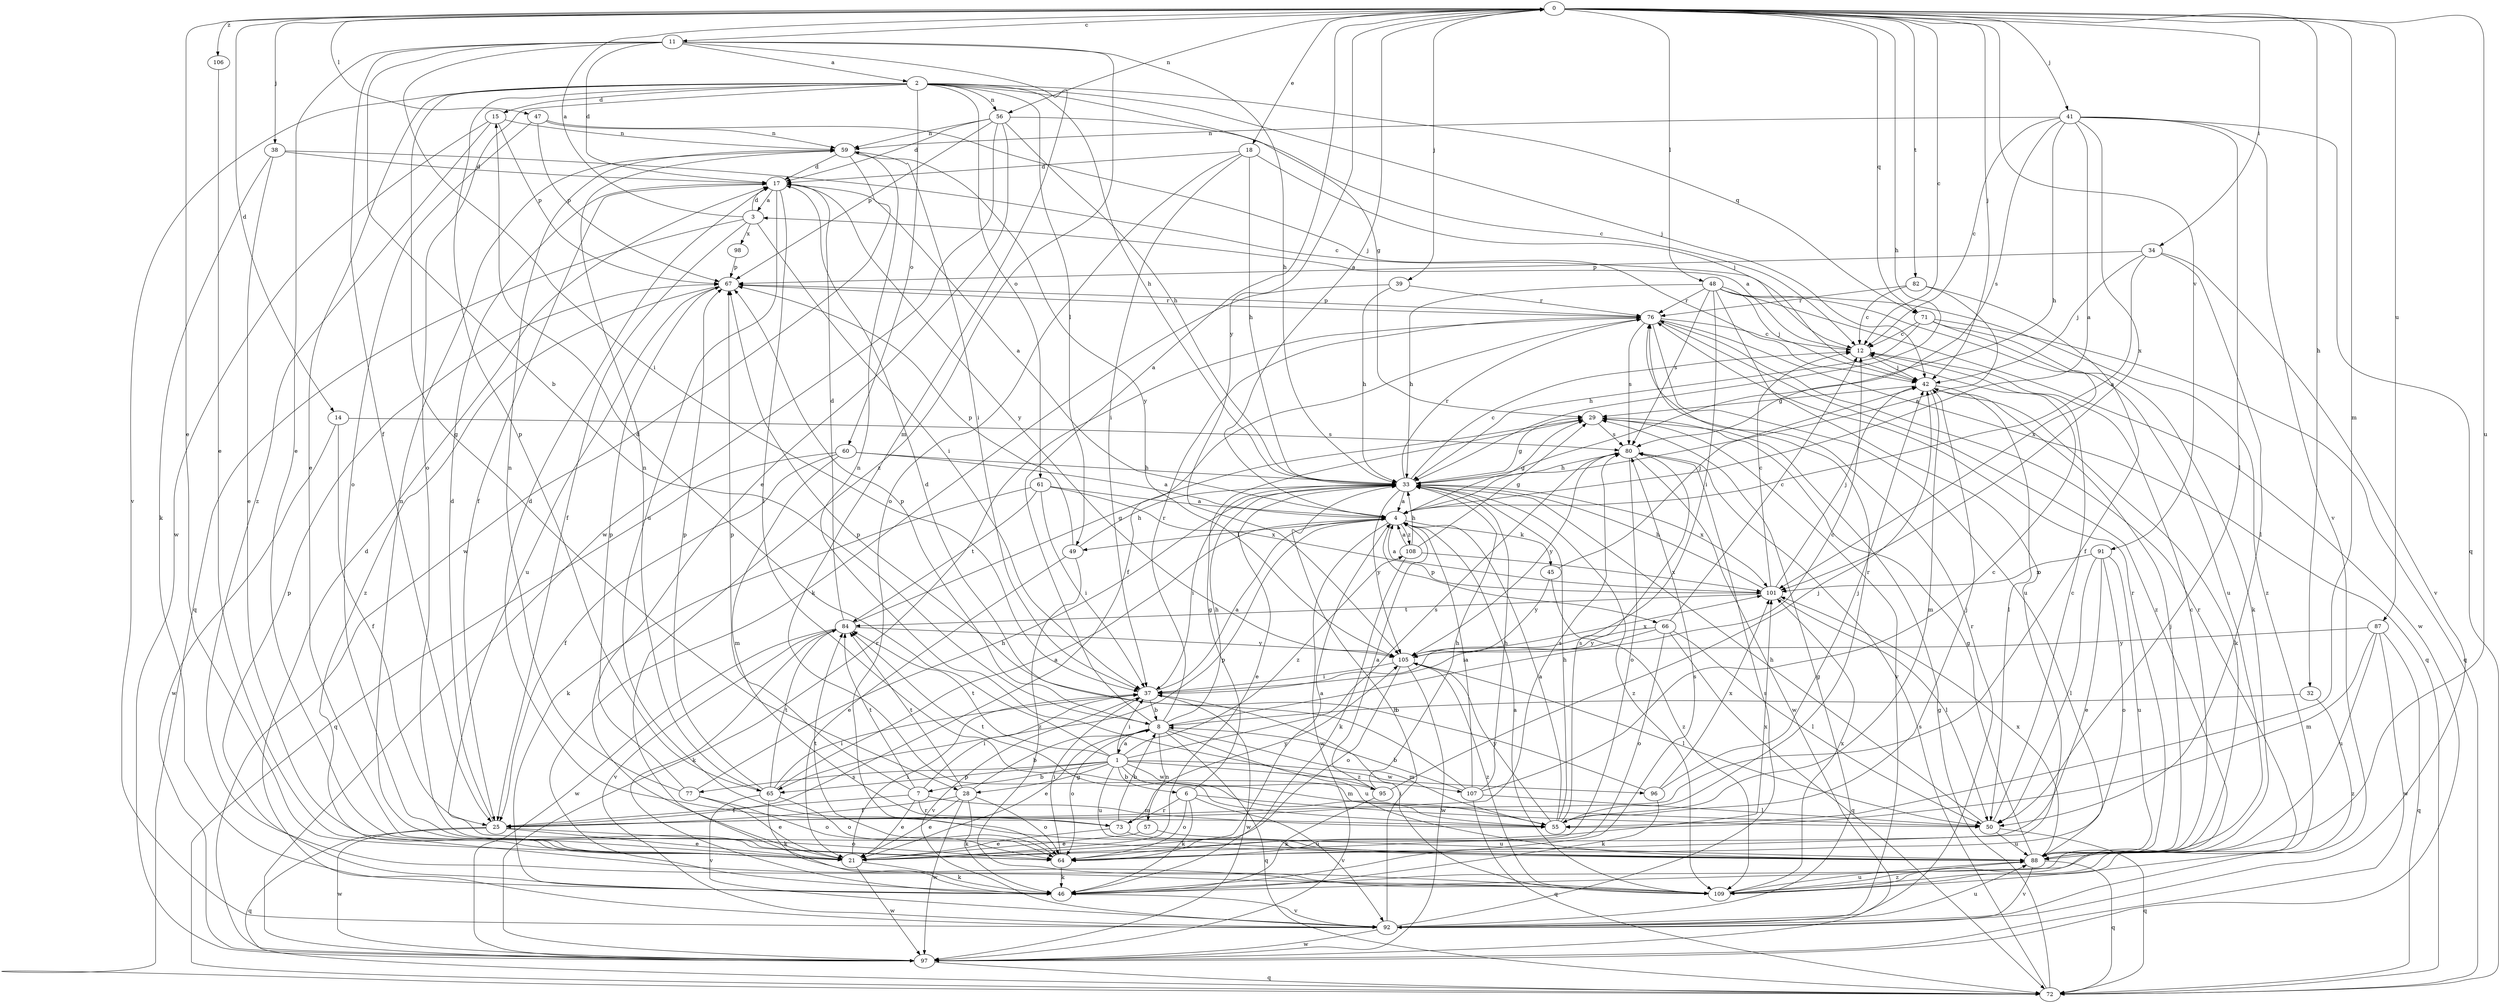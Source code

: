 strict digraph  {
0;
1;
2;
3;
4;
6;
7;
8;
11;
12;
14;
15;
17;
18;
21;
25;
28;
29;
32;
33;
34;
37;
38;
39;
41;
42;
45;
46;
47;
48;
49;
50;
55;
56;
57;
59;
60;
61;
64;
65;
66;
67;
71;
72;
73;
76;
77;
80;
82;
84;
87;
88;
91;
92;
95;
96;
97;
98;
101;
105;
106;
107;
108;
109;
0 -> 11  [label=c];
0 -> 12  [label=c];
0 -> 14  [label=d];
0 -> 18  [label=e];
0 -> 21  [label=e];
0 -> 32  [label=h];
0 -> 33  [label=h];
0 -> 34  [label=i];
0 -> 38  [label=j];
0 -> 39  [label=j];
0 -> 41  [label=j];
0 -> 42  [label=j];
0 -> 47  [label=l];
0 -> 48  [label=l];
0 -> 55  [label=m];
0 -> 56  [label=n];
0 -> 71  [label=q];
0 -> 82  [label=t];
0 -> 87  [label=u];
0 -> 88  [label=u];
0 -> 91  [label=v];
0 -> 105  [label=y];
0 -> 106  [label=z];
1 -> 6  [label=b];
1 -> 7  [label=b];
1 -> 15  [label=d];
1 -> 28  [label=g];
1 -> 37  [label=i];
1 -> 55  [label=m];
1 -> 65  [label=p];
1 -> 77  [label=s];
1 -> 80  [label=s];
1 -> 84  [label=t];
1 -> 88  [label=u];
1 -> 95  [label=w];
1 -> 96  [label=w];
1 -> 107  [label=z];
1 -> 108  [label=z];
2 -> 15  [label=d];
2 -> 21  [label=e];
2 -> 28  [label=g];
2 -> 29  [label=g];
2 -> 33  [label=h];
2 -> 42  [label=j];
2 -> 49  [label=l];
2 -> 56  [label=n];
2 -> 60  [label=o];
2 -> 61  [label=o];
2 -> 64  [label=o];
2 -> 65  [label=p];
2 -> 71  [label=q];
2 -> 92  [label=v];
3 -> 0  [label=a];
3 -> 17  [label=d];
3 -> 25  [label=f];
3 -> 37  [label=i];
3 -> 72  [label=q];
3 -> 98  [label=x];
4 -> 0  [label=a];
4 -> 29  [label=g];
4 -> 45  [label=k];
4 -> 49  [label=l];
4 -> 65  [label=p];
4 -> 66  [label=p];
4 -> 97  [label=w];
4 -> 108  [label=z];
6 -> 29  [label=g];
6 -> 46  [label=k];
6 -> 50  [label=l];
6 -> 64  [label=o];
6 -> 73  [label=r];
6 -> 92  [label=v];
7 -> 21  [label=e];
7 -> 25  [label=f];
7 -> 37  [label=i];
7 -> 55  [label=m];
7 -> 67  [label=p];
7 -> 73  [label=r];
7 -> 84  [label=t];
8 -> 0  [label=a];
8 -> 1  [label=a];
8 -> 12  [label=c];
8 -> 21  [label=e];
8 -> 33  [label=h];
8 -> 55  [label=m];
8 -> 57  [label=n];
8 -> 64  [label=o];
8 -> 67  [label=p];
8 -> 72  [label=q];
8 -> 76  [label=r];
8 -> 88  [label=u];
11 -> 2  [label=a];
11 -> 8  [label=b];
11 -> 17  [label=d];
11 -> 21  [label=e];
11 -> 25  [label=f];
11 -> 33  [label=h];
11 -> 37  [label=i];
11 -> 55  [label=m];
11 -> 109  [label=z];
12 -> 3  [label=a];
12 -> 42  [label=j];
14 -> 25  [label=f];
14 -> 80  [label=s];
14 -> 97  [label=w];
15 -> 59  [label=n];
15 -> 67  [label=p];
15 -> 97  [label=w];
15 -> 109  [label=z];
17 -> 3  [label=a];
17 -> 4  [label=a];
17 -> 25  [label=f];
17 -> 50  [label=l];
17 -> 88  [label=u];
17 -> 105  [label=y];
18 -> 17  [label=d];
18 -> 33  [label=h];
18 -> 37  [label=i];
18 -> 42  [label=j];
18 -> 64  [label=o];
21 -> 4  [label=a];
21 -> 37  [label=i];
21 -> 46  [label=k];
21 -> 59  [label=n];
21 -> 97  [label=w];
21 -> 101  [label=x];
25 -> 17  [label=d];
25 -> 21  [label=e];
25 -> 64  [label=o];
25 -> 72  [label=q];
25 -> 80  [label=s];
25 -> 97  [label=w];
28 -> 8  [label=b];
28 -> 21  [label=e];
28 -> 25  [label=f];
28 -> 46  [label=k];
28 -> 64  [label=o];
28 -> 84  [label=t];
28 -> 97  [label=w];
29 -> 80  [label=s];
29 -> 92  [label=v];
32 -> 8  [label=b];
32 -> 109  [label=z];
33 -> 4  [label=a];
33 -> 12  [label=c];
33 -> 21  [label=e];
33 -> 29  [label=g];
33 -> 37  [label=i];
33 -> 76  [label=r];
33 -> 101  [label=x];
33 -> 105  [label=y];
33 -> 109  [label=z];
34 -> 4  [label=a];
34 -> 42  [label=j];
34 -> 50  [label=l];
34 -> 67  [label=p];
34 -> 92  [label=v];
37 -> 4  [label=a];
37 -> 8  [label=b];
37 -> 92  [label=v];
37 -> 97  [label=w];
38 -> 12  [label=c];
38 -> 17  [label=d];
38 -> 21  [label=e];
38 -> 46  [label=k];
39 -> 33  [label=h];
39 -> 46  [label=k];
39 -> 76  [label=r];
41 -> 4  [label=a];
41 -> 12  [label=c];
41 -> 33  [label=h];
41 -> 50  [label=l];
41 -> 59  [label=n];
41 -> 72  [label=q];
41 -> 80  [label=s];
41 -> 92  [label=v];
41 -> 101  [label=x];
42 -> 29  [label=g];
42 -> 46  [label=k];
42 -> 50  [label=l];
42 -> 55  [label=m];
45 -> 42  [label=j];
45 -> 105  [label=y];
45 -> 109  [label=z];
46 -> 67  [label=p];
46 -> 80  [label=s];
46 -> 92  [label=v];
47 -> 42  [label=j];
47 -> 59  [label=n];
47 -> 64  [label=o];
47 -> 67  [label=p];
48 -> 33  [label=h];
48 -> 37  [label=i];
48 -> 42  [label=j];
48 -> 64  [label=o];
48 -> 76  [label=r];
48 -> 80  [label=s];
48 -> 97  [label=w];
48 -> 101  [label=x];
48 -> 109  [label=z];
49 -> 21  [label=e];
49 -> 33  [label=h];
49 -> 67  [label=p];
49 -> 109  [label=z];
50 -> 12  [label=c];
50 -> 33  [label=h];
50 -> 72  [label=q];
50 -> 88  [label=u];
55 -> 4  [label=a];
55 -> 33  [label=h];
55 -> 42  [label=j];
55 -> 76  [label=r];
55 -> 80  [label=s];
55 -> 84  [label=t];
55 -> 105  [label=y];
56 -> 12  [label=c];
56 -> 17  [label=d];
56 -> 21  [label=e];
56 -> 33  [label=h];
56 -> 59  [label=n];
56 -> 67  [label=p];
56 -> 97  [label=w];
57 -> 21  [label=e];
57 -> 88  [label=u];
59 -> 17  [label=d];
59 -> 37  [label=i];
59 -> 97  [label=w];
59 -> 105  [label=y];
60 -> 4  [label=a];
60 -> 25  [label=f];
60 -> 33  [label=h];
60 -> 55  [label=m];
60 -> 72  [label=q];
61 -> 4  [label=a];
61 -> 37  [label=i];
61 -> 46  [label=k];
61 -> 84  [label=t];
61 -> 101  [label=x];
64 -> 37  [label=i];
64 -> 46  [label=k];
64 -> 84  [label=t];
65 -> 4  [label=a];
65 -> 37  [label=i];
65 -> 46  [label=k];
65 -> 59  [label=n];
65 -> 64  [label=o];
65 -> 67  [label=p];
65 -> 84  [label=t];
65 -> 92  [label=v];
66 -> 12  [label=c];
66 -> 37  [label=i];
66 -> 50  [label=l];
66 -> 64  [label=o];
66 -> 72  [label=q];
66 -> 105  [label=y];
67 -> 76  [label=r];
67 -> 88  [label=u];
67 -> 109  [label=z];
71 -> 12  [label=c];
71 -> 33  [label=h];
71 -> 46  [label=k];
71 -> 72  [label=q];
71 -> 88  [label=u];
72 -> 29  [label=g];
72 -> 80  [label=s];
73 -> 8  [label=b];
73 -> 17  [label=d];
73 -> 21  [label=e];
73 -> 88  [label=u];
73 -> 105  [label=y];
76 -> 12  [label=c];
76 -> 25  [label=f];
76 -> 67  [label=p];
76 -> 72  [label=q];
76 -> 80  [label=s];
76 -> 88  [label=u];
76 -> 109  [label=z];
77 -> 21  [label=e];
77 -> 33  [label=h];
77 -> 59  [label=n];
77 -> 64  [label=o];
77 -> 67  [label=p];
80 -> 33  [label=h];
80 -> 64  [label=o];
80 -> 97  [label=w];
80 -> 105  [label=y];
82 -> 4  [label=a];
82 -> 12  [label=c];
82 -> 25  [label=f];
82 -> 76  [label=r];
84 -> 17  [label=d];
84 -> 29  [label=g];
84 -> 46  [label=k];
84 -> 92  [label=v];
84 -> 97  [label=w];
84 -> 105  [label=y];
87 -> 55  [label=m];
87 -> 72  [label=q];
87 -> 88  [label=u];
87 -> 97  [label=w];
87 -> 105  [label=y];
88 -> 12  [label=c];
88 -> 29  [label=g];
88 -> 42  [label=j];
88 -> 72  [label=q];
88 -> 76  [label=r];
88 -> 92  [label=v];
88 -> 101  [label=x];
88 -> 109  [label=z];
91 -> 21  [label=e];
91 -> 50  [label=l];
91 -> 64  [label=o];
91 -> 88  [label=u];
91 -> 101  [label=x];
92 -> 17  [label=d];
92 -> 29  [label=g];
92 -> 33  [label=h];
92 -> 76  [label=r];
92 -> 80  [label=s];
92 -> 88  [label=u];
92 -> 97  [label=w];
95 -> 4  [label=a];
95 -> 33  [label=h];
95 -> 42  [label=j];
95 -> 46  [label=k];
95 -> 59  [label=n];
96 -> 42  [label=j];
96 -> 46  [label=k];
96 -> 67  [label=p];
96 -> 101  [label=x];
97 -> 72  [label=q];
97 -> 76  [label=r];
98 -> 67  [label=p];
101 -> 4  [label=a];
101 -> 12  [label=c];
101 -> 33  [label=h];
101 -> 42  [label=j];
101 -> 50  [label=l];
101 -> 84  [label=t];
105 -> 37  [label=i];
105 -> 50  [label=l];
105 -> 64  [label=o];
105 -> 97  [label=w];
105 -> 101  [label=x];
105 -> 109  [label=z];
106 -> 21  [label=e];
107 -> 4  [label=a];
107 -> 8  [label=b];
107 -> 12  [label=c];
107 -> 17  [label=d];
107 -> 33  [label=h];
107 -> 50  [label=l];
107 -> 72  [label=q];
108 -> 4  [label=a];
108 -> 29  [label=g];
108 -> 33  [label=h];
108 -> 46  [label=k];
108 -> 101  [label=x];
109 -> 4  [label=a];
109 -> 37  [label=i];
109 -> 76  [label=r];
109 -> 88  [label=u];
109 -> 101  [label=x];
}
